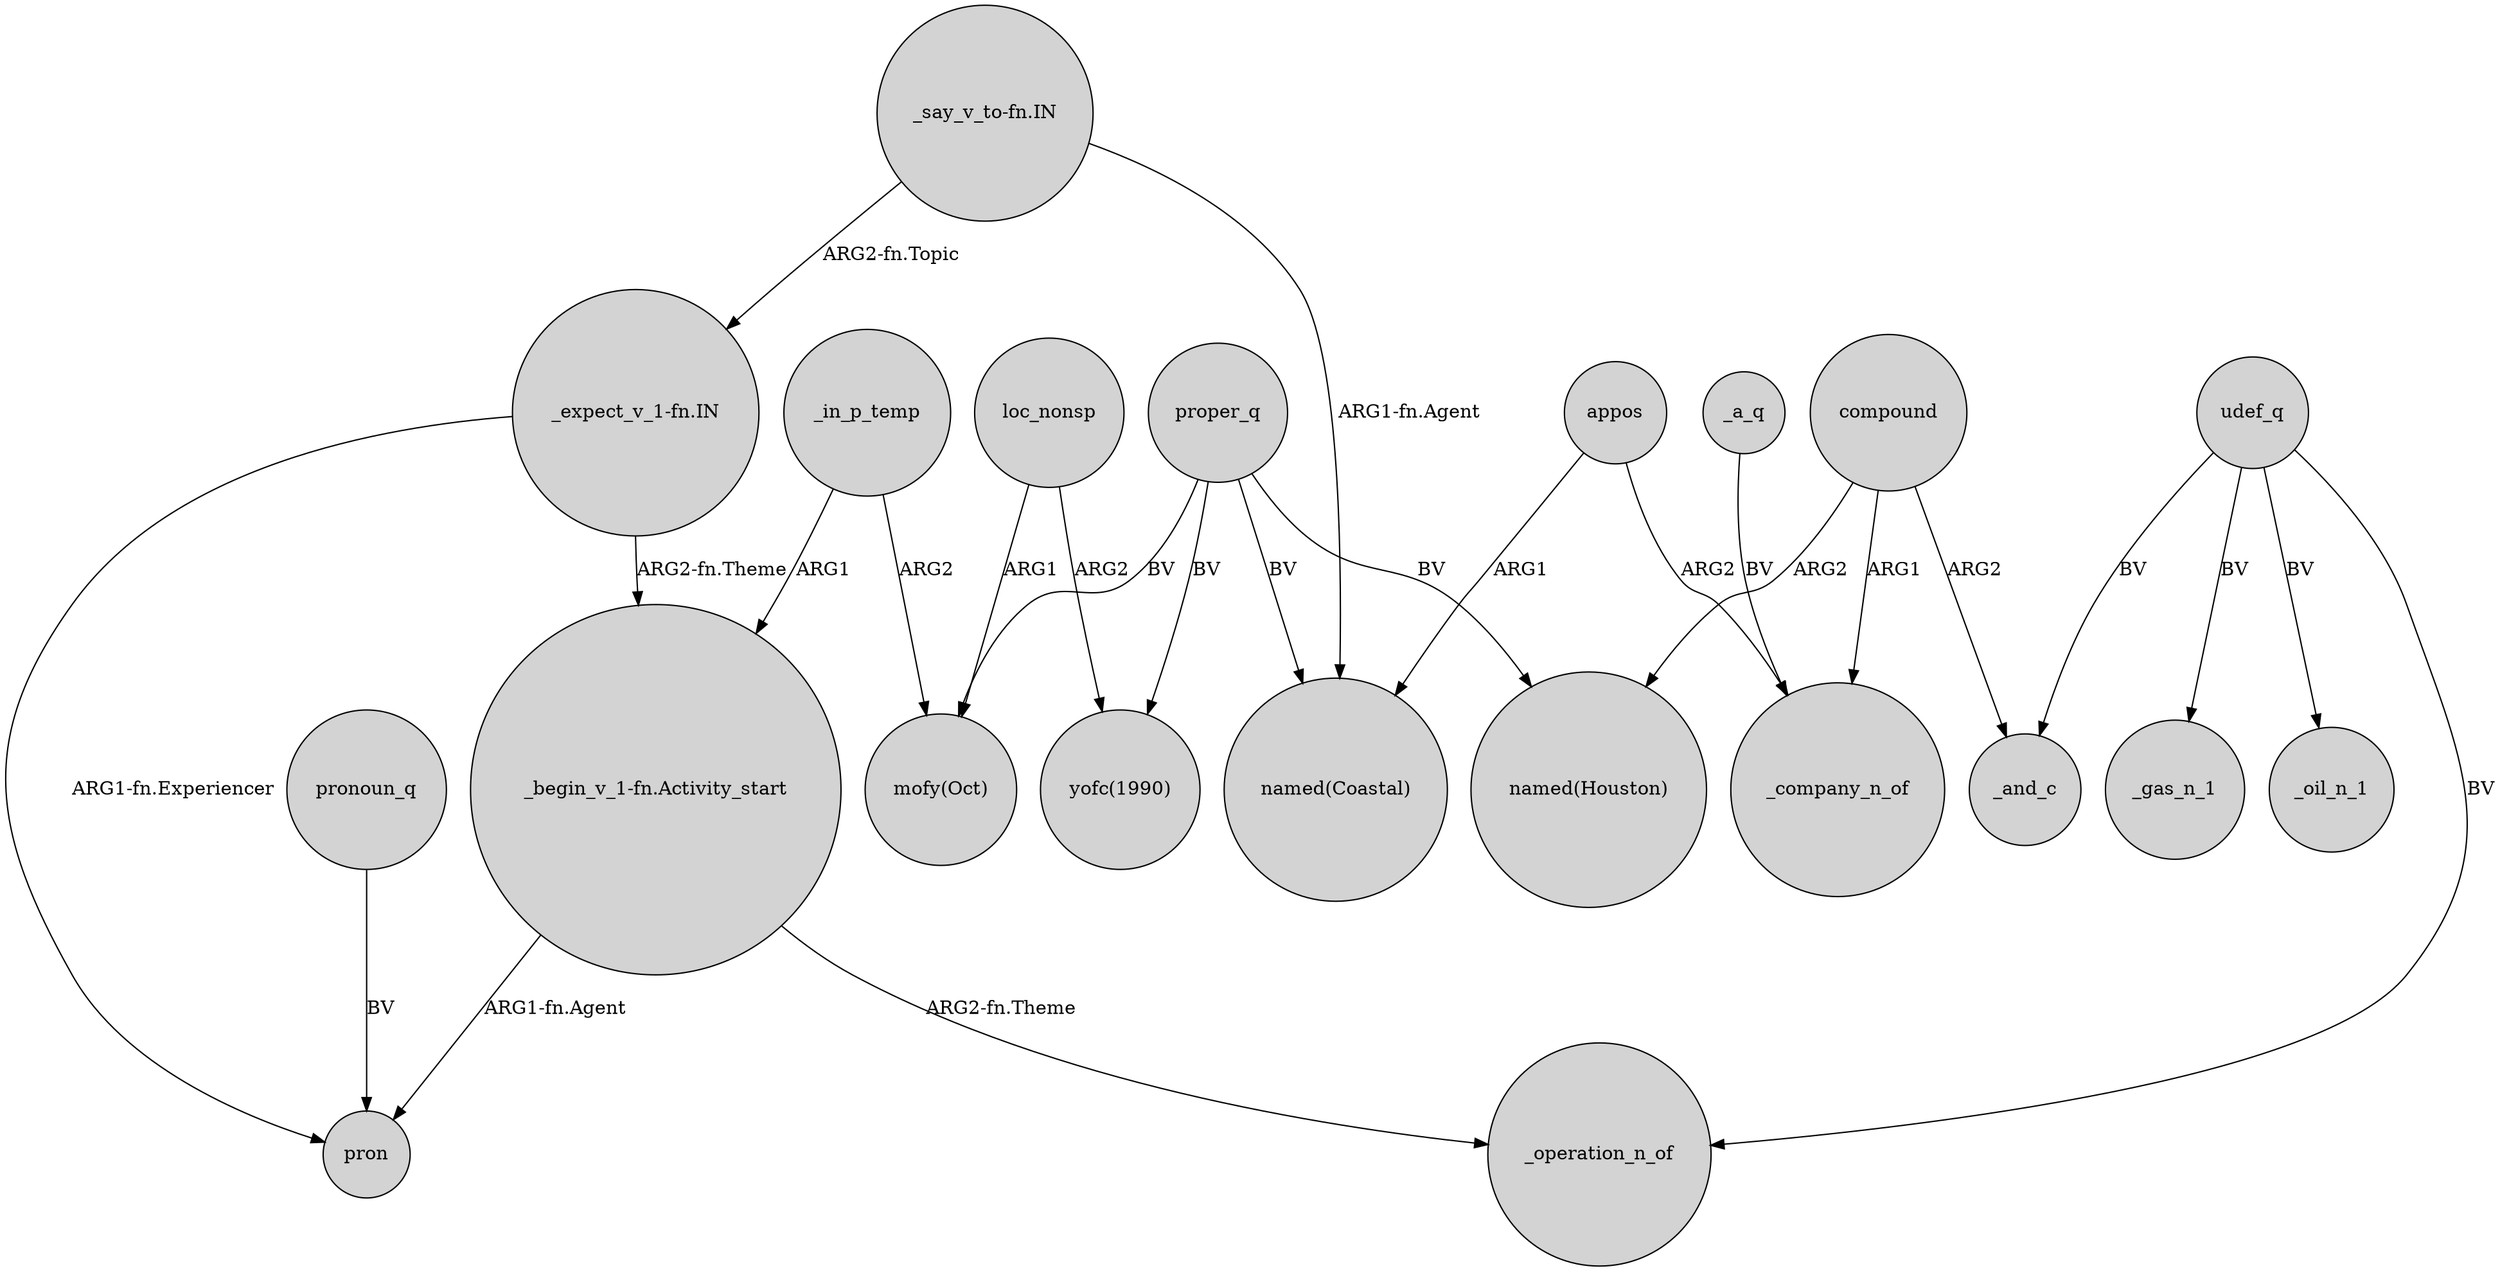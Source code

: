 digraph {
	node [shape=circle style=filled]
	loc_nonsp -> "mofy(Oct)" [label=ARG1]
	"_expect_v_1-fn.IN" -> "_begin_v_1-fn.Activity_start" [label="ARG2-fn.Theme"]
	"_begin_v_1-fn.Activity_start" -> pron [label="ARG1-fn.Agent"]
	"_say_v_to-fn.IN" -> "named(Coastal)" [label="ARG1-fn.Agent"]
	_in_p_temp -> "mofy(Oct)" [label=ARG2]
	proper_q -> "named(Coastal)" [label=BV]
	proper_q -> "mofy(Oct)" [label=BV]
	proper_q -> "yofc(1990)" [label=BV]
	loc_nonsp -> "yofc(1990)" [label=ARG2]
	compound -> "named(Houston)" [label=ARG2]
	appos -> "named(Coastal)" [label=ARG1]
	compound -> _company_n_of [label=ARG1]
	pronoun_q -> pron [label=BV]
	compound -> _and_c [label=ARG2]
	appos -> _company_n_of [label=ARG2]
	"_begin_v_1-fn.Activity_start" -> _operation_n_of [label="ARG2-fn.Theme"]
	udef_q -> _gas_n_1 [label=BV]
	_a_q -> _company_n_of [label=BV]
	udef_q -> _oil_n_1 [label=BV]
	_in_p_temp -> "_begin_v_1-fn.Activity_start" [label=ARG1]
	proper_q -> "named(Houston)" [label=BV]
	"_expect_v_1-fn.IN" -> pron [label="ARG1-fn.Experiencer"]
	"_say_v_to-fn.IN" -> "_expect_v_1-fn.IN" [label="ARG2-fn.Topic"]
	udef_q -> _and_c [label=BV]
	udef_q -> _operation_n_of [label=BV]
}
